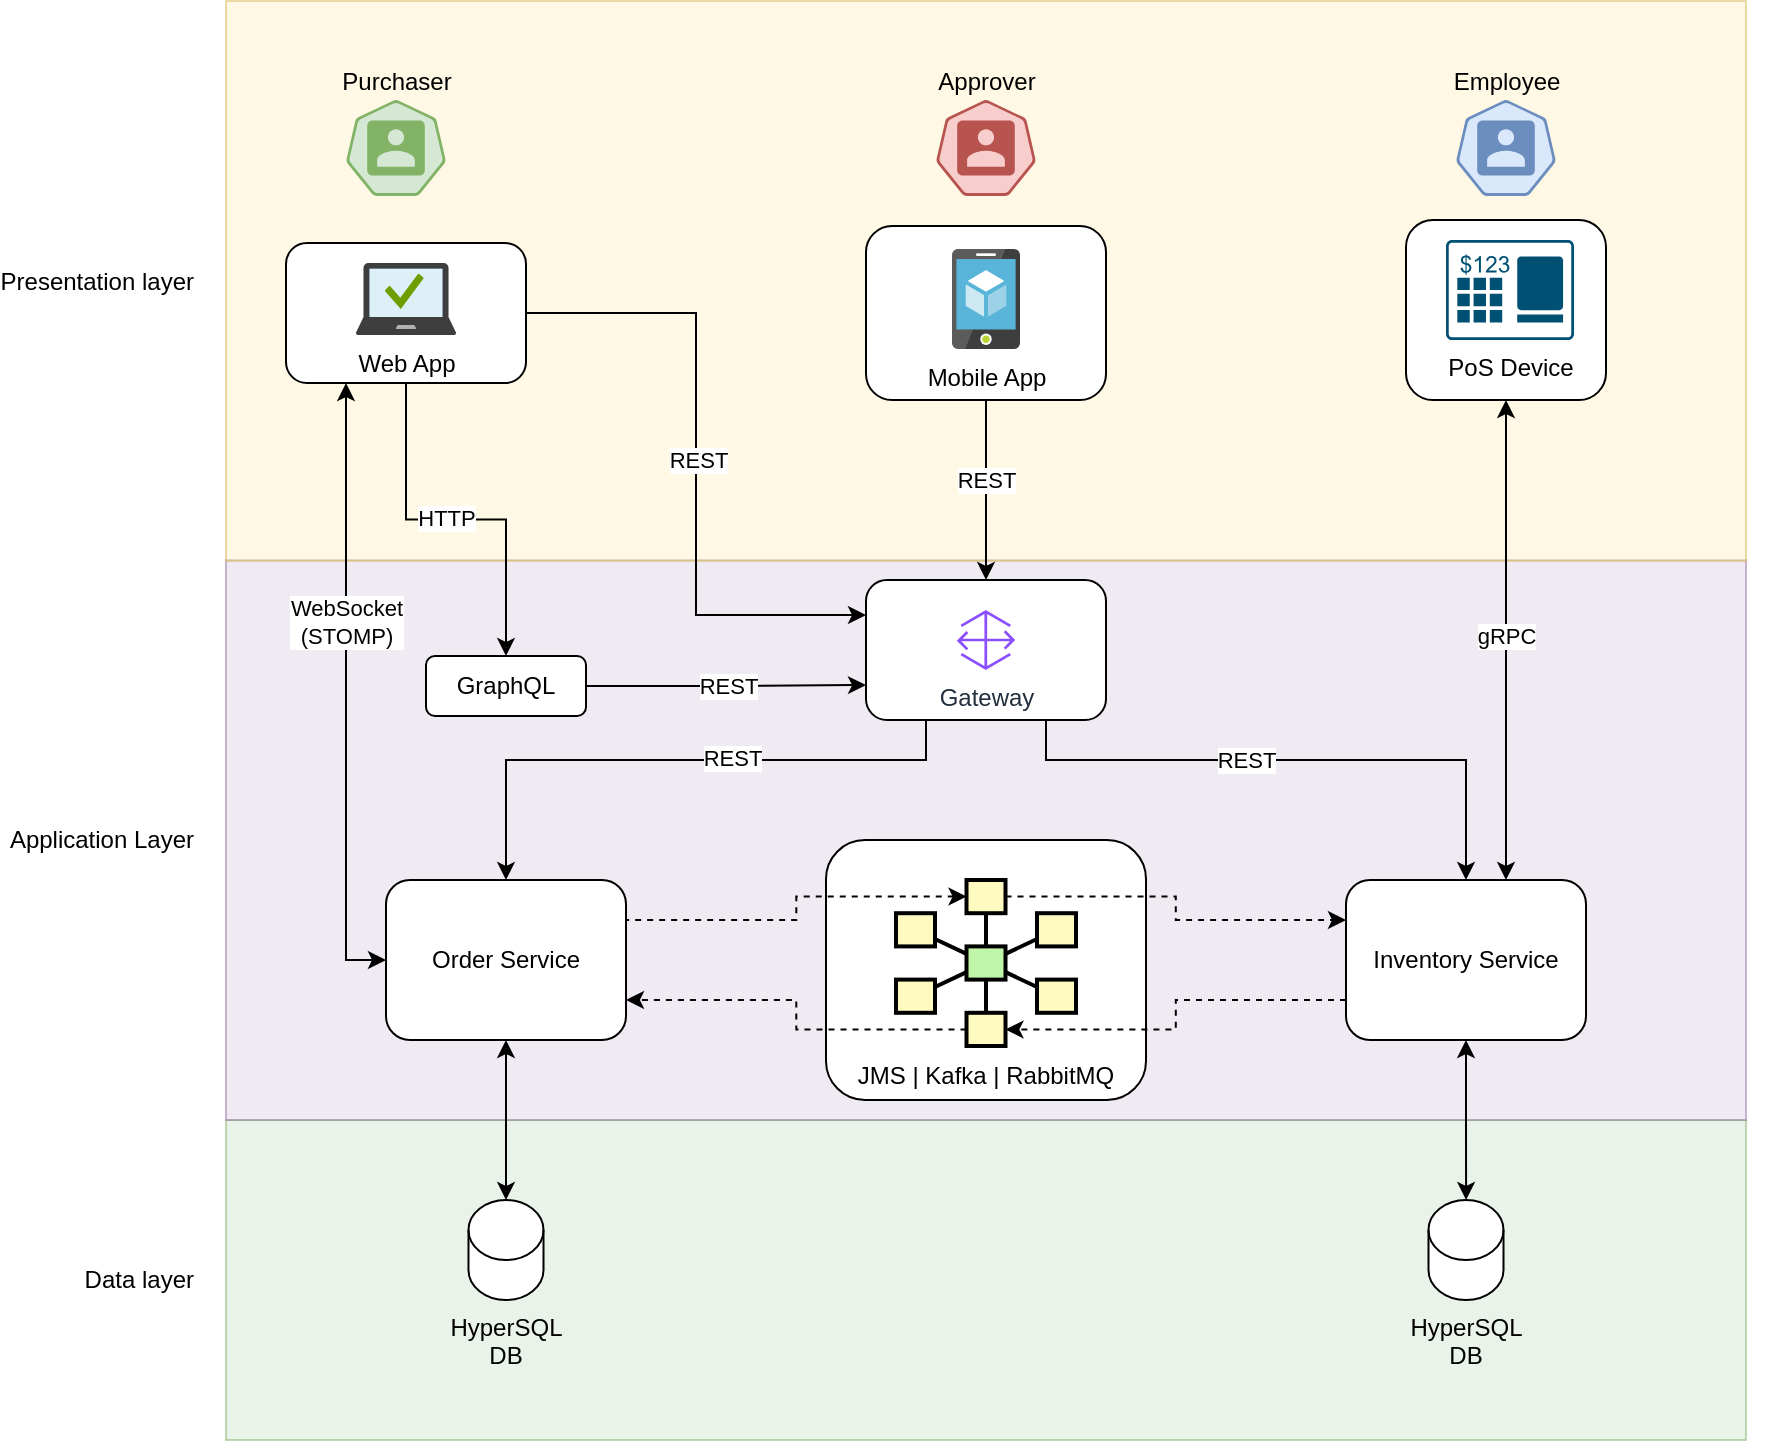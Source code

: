 <mxfile version="26.2.15">
  <diagram name="Page-1" id="sUw2DEdPK-OLrel1bW1F">
    <mxGraphModel dx="2528" dy="874" grid="1" gridSize="10" guides="1" tooltips="1" connect="1" arrows="1" fold="1" page="1" pageScale="1" pageWidth="850" pageHeight="1100" math="0" shadow="0">
      <root>
        <mxCell id="0" />
        <mxCell id="1" parent="0" />
        <mxCell id="ohPXG8U7VfTKHwn4_iJG-64" value="Data layer" style="rounded=0;whiteSpace=wrap;html=1;fillColor=#d5e8d4;strokeColor=#82b366;opacity=50;labelPosition=left;verticalLabelPosition=middle;align=right;verticalAlign=middle;spacingLeft=0;spacingRight=14;" vertex="1" parent="1">
          <mxGeometry x="40" y="600" width="760" height="160" as="geometry" />
        </mxCell>
        <mxCell id="ohPXG8U7VfTKHwn4_iJG-59" value="Application Layer" style="rounded=0;whiteSpace=wrap;html=1;fillColor=#e1d5e7;strokeColor=#9673a6;opacity=50;labelPosition=left;verticalLabelPosition=middle;align=right;verticalAlign=middle;spacingLeft=0;spacingRight=14;" vertex="1" parent="1">
          <mxGeometry x="40" y="320" width="760" height="280" as="geometry" />
        </mxCell>
        <mxCell id="A1Dh8gjikv63k6UlgLe9-28" value="" style="rounded=1;whiteSpace=wrap;html=1;" parent="1" vertex="1">
          <mxGeometry x="340" y="460" width="160" height="130" as="geometry" />
        </mxCell>
        <mxCell id="ohPXG8U7VfTKHwn4_iJG-5" value="" style="group;" vertex="1" connectable="0" parent="1">
          <mxGeometry x="340" y="475" width="160" height="120" as="geometry" />
        </mxCell>
        <mxCell id="ohPXG8U7VfTKHwn4_iJG-1" value="JMS | Kafka | RabbitMQ" style="text;html=1;align=center;verticalAlign=middle;whiteSpace=wrap;rounded=0;" vertex="1" parent="ohPXG8U7VfTKHwn4_iJG-5">
          <mxGeometry x="5" y="88" width="150" height="30" as="geometry" />
        </mxCell>
        <mxCell id="ohPXG8U7VfTKHwn4_iJG-3" value="" style="group" vertex="1" connectable="0" parent="ohPXG8U7VfTKHwn4_iJG-5">
          <mxGeometry x="35" y="5" width="90" height="83" as="geometry" />
        </mxCell>
        <mxCell id="A1Dh8gjikv63k6UlgLe9-13" value="" style="strokeWidth=2;dashed=0;align=center;fontSize=8;shape=rect;fillColor=#fffbc0;strokeColor=#000000;movable=1;resizable=1;rotatable=1;deletable=1;editable=1;locked=0;connectable=1;" parent="ohPXG8U7VfTKHwn4_iJG-3" vertex="1">
          <mxGeometry x="35.25" width="19.5" height="16.6" as="geometry" />
        </mxCell>
        <mxCell id="A1Dh8gjikv63k6UlgLe9-14" value="" style="strokeWidth=2;dashed=0;align=center;fontSize=8;shape=rect;fillColor=#fffbc0;strokeColor=#000000;movable=1;resizable=1;rotatable=1;deletable=1;editable=1;locked=0;connectable=1;" parent="ohPXG8U7VfTKHwn4_iJG-3" vertex="1">
          <mxGeometry y="16.6" width="19.5" height="16.6" as="geometry" />
        </mxCell>
        <mxCell id="A1Dh8gjikv63k6UlgLe9-15" value="" style="strokeWidth=2;dashed=0;align=center;fontSize=8;shape=rect;fillColor=#fffbc0;strokeColor=#000000;movable=1;resizable=1;rotatable=1;deletable=1;editable=1;locked=0;connectable=1;" parent="ohPXG8U7VfTKHwn4_iJG-3" vertex="1">
          <mxGeometry x="70.5" y="16.6" width="19.5" height="16.6" as="geometry" />
        </mxCell>
        <mxCell id="A1Dh8gjikv63k6UlgLe9-16" value="" style="strokeWidth=2;dashed=0;align=center;fontSize=8;shape=rect;fillColor=#fffbc0;strokeColor=#000000;movable=1;resizable=1;rotatable=1;deletable=1;editable=1;locked=0;connectable=1;" parent="ohPXG8U7VfTKHwn4_iJG-3" vertex="1">
          <mxGeometry y="49.8" width="19.5" height="16.6" as="geometry" />
        </mxCell>
        <mxCell id="A1Dh8gjikv63k6UlgLe9-17" value="" style="strokeWidth=2;dashed=0;align=center;fontSize=8;shape=rect;fillColor=#fffbc0;strokeColor=#000000;movable=1;resizable=1;rotatable=1;deletable=1;editable=1;locked=0;connectable=1;" parent="ohPXG8U7VfTKHwn4_iJG-3" vertex="1">
          <mxGeometry x="70.5" y="49.8" width="19.5" height="16.6" as="geometry" />
        </mxCell>
        <mxCell id="A1Dh8gjikv63k6UlgLe9-18" value="" style="strokeWidth=2;dashed=0;align=center;fontSize=8;shape=rect;fillColor=#fffbc0;strokeColor=#000000;movable=1;resizable=1;rotatable=1;deletable=1;editable=1;locked=0;connectable=1;" parent="ohPXG8U7VfTKHwn4_iJG-3" vertex="1">
          <mxGeometry x="35.25" y="66.4" width="19.5" height="16.6" as="geometry" />
        </mxCell>
        <mxCell id="A1Dh8gjikv63k6UlgLe9-19" value="" style="strokeWidth=2;dashed=0;align=center;fontSize=8;shape=rect;fillColor=#c0f5a9;strokeColor=#000000;movable=1;resizable=1;rotatable=1;deletable=1;editable=1;locked=0;connectable=1;" parent="ohPXG8U7VfTKHwn4_iJG-3" vertex="1">
          <mxGeometry x="35.25" y="33.2" width="19.5" height="16.6" as="geometry" />
        </mxCell>
        <mxCell id="A1Dh8gjikv63k6UlgLe9-20" value="" style="edgeStyle=none;endArrow=none;dashed=0;html=1;strokeWidth=2;rounded=0;movable=1;resizable=1;rotatable=1;deletable=1;editable=1;locked=0;connectable=1;" parent="ohPXG8U7VfTKHwn4_iJG-3" source="A1Dh8gjikv63k6UlgLe9-19" target="A1Dh8gjikv63k6UlgLe9-13" edge="1">
          <mxGeometry relative="1" as="geometry" />
        </mxCell>
        <mxCell id="A1Dh8gjikv63k6UlgLe9-21" value="" style="edgeStyle=none;endArrow=none;dashed=0;html=1;strokeWidth=2;rounded=0;movable=1;resizable=1;rotatable=1;deletable=1;editable=1;locked=0;connectable=1;" parent="ohPXG8U7VfTKHwn4_iJG-3" source="A1Dh8gjikv63k6UlgLe9-19" target="A1Dh8gjikv63k6UlgLe9-14" edge="1">
          <mxGeometry relative="1" as="geometry" />
        </mxCell>
        <mxCell id="A1Dh8gjikv63k6UlgLe9-22" value="" style="edgeStyle=none;endArrow=none;dashed=0;html=1;strokeWidth=2;rounded=0;movable=1;resizable=1;rotatable=1;deletable=1;editable=1;locked=0;connectable=1;" parent="ohPXG8U7VfTKHwn4_iJG-3" source="A1Dh8gjikv63k6UlgLe9-19" target="A1Dh8gjikv63k6UlgLe9-15" edge="1">
          <mxGeometry relative="1" as="geometry" />
        </mxCell>
        <mxCell id="A1Dh8gjikv63k6UlgLe9-23" value="" style="edgeStyle=none;endArrow=none;dashed=0;html=1;strokeWidth=2;rounded=0;movable=1;resizable=1;rotatable=1;deletable=1;editable=1;locked=0;connectable=1;" parent="ohPXG8U7VfTKHwn4_iJG-3" source="A1Dh8gjikv63k6UlgLe9-19" target="A1Dh8gjikv63k6UlgLe9-16" edge="1">
          <mxGeometry relative="1" as="geometry" />
        </mxCell>
        <mxCell id="A1Dh8gjikv63k6UlgLe9-24" value="" style="edgeStyle=none;endArrow=none;dashed=0;html=1;strokeWidth=2;rounded=0;movable=1;resizable=1;rotatable=1;deletable=1;editable=1;locked=0;connectable=1;" parent="ohPXG8U7VfTKHwn4_iJG-3" source="A1Dh8gjikv63k6UlgLe9-19" target="A1Dh8gjikv63k6UlgLe9-17" edge="1">
          <mxGeometry relative="1" as="geometry" />
        </mxCell>
        <mxCell id="A1Dh8gjikv63k6UlgLe9-25" value="" style="edgeStyle=none;endArrow=none;dashed=0;html=1;strokeWidth=2;rounded=0;movable=1;resizable=1;rotatable=1;deletable=1;editable=1;locked=0;connectable=1;" parent="ohPXG8U7VfTKHwn4_iJG-3" source="A1Dh8gjikv63k6UlgLe9-19" target="A1Dh8gjikv63k6UlgLe9-18" edge="1">
          <mxGeometry relative="1" as="geometry" />
        </mxCell>
        <mxCell id="A1Dh8gjikv63k6UlgLe9-2" value="Order Service" style="rounded=1;whiteSpace=wrap;html=1;" parent="1" vertex="1">
          <mxGeometry x="120" y="480" width="120" height="80" as="geometry" />
        </mxCell>
        <mxCell id="ohPXG8U7VfTKHwn4_iJG-41" style="edgeStyle=orthogonalEdgeStyle;rounded=0;orthogonalLoop=1;jettySize=auto;html=1;exitX=0;exitY=0.75;exitDx=0;exitDy=0;entryX=1;entryY=0.5;entryDx=0;entryDy=0;strokeWidth=1;dashed=1;" edge="1" parent="1" source="A1Dh8gjikv63k6UlgLe9-3" target="A1Dh8gjikv63k6UlgLe9-18">
          <mxGeometry relative="1" as="geometry" />
        </mxCell>
        <mxCell id="ohPXG8U7VfTKHwn4_iJG-46" style="edgeStyle=orthogonalEdgeStyle;rounded=0;orthogonalLoop=1;jettySize=auto;html=1;exitX=0.5;exitY=1;exitDx=0;exitDy=0;startArrow=classic;startFill=1;" edge="1" parent="1" source="A1Dh8gjikv63k6UlgLe9-3" target="ohPXG8U7VfTKHwn4_iJG-14">
          <mxGeometry relative="1" as="geometry" />
        </mxCell>
        <mxCell id="A1Dh8gjikv63k6UlgLe9-3" value="Inventory Service" style="rounded=1;whiteSpace=wrap;html=1;" parent="1" vertex="1">
          <mxGeometry x="600" y="480" width="120" height="80" as="geometry" />
        </mxCell>
        <mxCell id="ohPXG8U7VfTKHwn4_iJG-19" style="edgeStyle=orthogonalEdgeStyle;rounded=0;orthogonalLoop=1;jettySize=auto;html=1;entryX=0;entryY=0.75;entryDx=0;entryDy=0;exitX=1;exitY=0.5;exitDx=0;exitDy=0;" edge="1" parent="1" source="A1Dh8gjikv63k6UlgLe9-4" target="A1Dh8gjikv63k6UlgLe9-1">
          <mxGeometry relative="1" as="geometry">
            <mxPoint x="268.75" y="342.0" as="sourcePoint" />
          </mxGeometry>
        </mxCell>
        <mxCell id="ohPXG8U7VfTKHwn4_iJG-21" value="REST" style="edgeLabel;html=1;align=center;verticalAlign=middle;resizable=0;points=[];" vertex="1" connectable="0" parent="ohPXG8U7VfTKHwn4_iJG-19">
          <mxGeometry x="0.027" y="-1" relative="1" as="geometry">
            <mxPoint x="-1" y="-1" as="offset" />
          </mxGeometry>
        </mxCell>
        <mxCell id="A1Dh8gjikv63k6UlgLe9-4" value="GraphQL" style="rounded=1;whiteSpace=wrap;html=1;" parent="1" vertex="1">
          <mxGeometry x="140" y="368" width="80" height="30" as="geometry" />
        </mxCell>
        <mxCell id="A1Dh8gjikv63k6UlgLe9-10" value="" style="group" parent="1" vertex="1" connectable="0">
          <mxGeometry x="70" y="161.5" width="740" height="160" as="geometry" />
        </mxCell>
        <mxCell id="ohPXG8U7VfTKHwn4_iJG-58" value="Presentation layer" style="rounded=0;whiteSpace=wrap;html=1;fillColor=#fff2cc;strokeColor=#d6b656;opacity=50;labelPosition=left;verticalLabelPosition=middle;align=right;verticalAlign=middle;spacingLeft=0;spacingRight=14;" vertex="1" parent="A1Dh8gjikv63k6UlgLe9-10">
          <mxGeometry x="-30" y="-121" width="760" height="280" as="geometry" />
        </mxCell>
        <mxCell id="A1Dh8gjikv63k6UlgLe9-8" value="" style="rounded=1;whiteSpace=wrap;html=1;labelPosition=center;verticalLabelPosition=top;align=center;verticalAlign=bottom;" parent="A1Dh8gjikv63k6UlgLe9-10" vertex="1">
          <mxGeometry width="120" height="70" as="geometry" />
        </mxCell>
        <mxCell id="A1Dh8gjikv63k6UlgLe9-6" value="Web App" style="image;sketch=0;aspect=fixed;html=1;points=[];align=center;fontSize=12;image=img/lib/mscae/Managed_Desktop.svg;" parent="A1Dh8gjikv63k6UlgLe9-10" vertex="1">
          <mxGeometry x="35" y="10" width="50" height="36" as="geometry" />
        </mxCell>
        <mxCell id="A1Dh8gjikv63k6UlgLe9-12" value="" style="group" parent="1" vertex="1" connectable="0">
          <mxGeometry x="360" y="153" width="120" height="87" as="geometry" />
        </mxCell>
        <mxCell id="A1Dh8gjikv63k6UlgLe9-11" value="" style="rounded=1;whiteSpace=wrap;html=1;" parent="A1Dh8gjikv63k6UlgLe9-12" vertex="1">
          <mxGeometry width="120" height="87" as="geometry" />
        </mxCell>
        <mxCell id="A1Dh8gjikv63k6UlgLe9-7" value="Mobile App" style="image;sketch=0;aspect=fixed;html=1;points=[];align=center;fontSize=12;image=img/lib/mscae/App_Service_Mobile_App.svg;" parent="A1Dh8gjikv63k6UlgLe9-12" vertex="1">
          <mxGeometry x="43" y="11.5" width="34" height="50" as="geometry" />
        </mxCell>
        <mxCell id="ohPXG8U7VfTKHwn4_iJG-8" value="" style="group" vertex="1" connectable="0" parent="1">
          <mxGeometry x="630" y="150" width="100" height="90" as="geometry" />
        </mxCell>
        <mxCell id="ohPXG8U7VfTKHwn4_iJG-7" value="" style="rounded=1;whiteSpace=wrap;html=1;" vertex="1" parent="ohPXG8U7VfTKHwn4_iJG-8">
          <mxGeometry width="100" height="90" as="geometry" />
        </mxCell>
        <mxCell id="ohPXG8U7VfTKHwn4_iJG-6" value="PoS Device" style="sketch=0;points=[[0.015,0.015,0],[0.985,0.015,0],[0.985,0.985,0],[0.015,0.985,0],[0.25,0,0],[0.5,0,0],[0.75,0,0],[1,0.25,0],[1,0.5,0],[1,0.75,0],[0.75,1,0],[0.5,1,0],[0.25,1,0],[0,0.75,0],[0,0.5,0],[0,0.25,0]];verticalLabelPosition=bottom;html=1;verticalAlign=top;aspect=fixed;align=center;pointerEvents=1;shape=mxgraph.cisco19.pos;fillColor=#005073;strokeColor=none;" vertex="1" parent="ohPXG8U7VfTKHwn4_iJG-8">
          <mxGeometry x="20" y="10" width="64" height="50" as="geometry" />
        </mxCell>
        <mxCell id="ohPXG8U7VfTKHwn4_iJG-13" value="HyperSQL DB" style="shape=cylinder3;whiteSpace=wrap;html=1;boundedLbl=1;backgroundOutline=1;size=15;labelPosition=center;verticalLabelPosition=bottom;align=center;verticalAlign=top;" vertex="1" parent="1">
          <mxGeometry x="161.25" y="640" width="37.5" height="50" as="geometry" />
        </mxCell>
        <mxCell id="ohPXG8U7VfTKHwn4_iJG-14" value="HyperSQL DB" style="shape=cylinder3;whiteSpace=wrap;html=1;boundedLbl=1;backgroundOutline=1;size=15;labelPosition=center;verticalLabelPosition=bottom;align=center;verticalAlign=top;" vertex="1" parent="1">
          <mxGeometry x="641.25" y="640" width="37.5" height="50" as="geometry" />
        </mxCell>
        <mxCell id="ohPXG8U7VfTKHwn4_iJG-16" value="" style="endArrow=classic;html=1;rounded=0;exitX=0.5;exitY=1;exitDx=0;exitDy=0;entryX=0.5;entryY=0;entryDx=0;entryDy=0;edgeStyle=orthogonalEdgeStyle;" edge="1" parent="1" source="A1Dh8gjikv63k6UlgLe9-8" target="A1Dh8gjikv63k6UlgLe9-4">
          <mxGeometry width="50" height="50" relative="1" as="geometry">
            <mxPoint x="240" y="340" as="sourcePoint" />
            <mxPoint x="220" y="290" as="targetPoint" />
          </mxGeometry>
        </mxCell>
        <mxCell id="ohPXG8U7VfTKHwn4_iJG-18" value="HTTP" style="edgeLabel;html=1;align=center;verticalAlign=middle;resizable=0;points=[];" vertex="1" connectable="0" parent="ohPXG8U7VfTKHwn4_iJG-16">
          <mxGeometry x="-0.044" y="1" relative="1" as="geometry">
            <mxPoint x="-1" as="offset" />
          </mxGeometry>
        </mxCell>
        <mxCell id="ohPXG8U7VfTKHwn4_iJG-22" style="edgeStyle=orthogonalEdgeStyle;rounded=0;orthogonalLoop=1;jettySize=auto;html=1;entryX=0.5;entryY=0;entryDx=0;entryDy=0;" edge="1" parent="1" source="A1Dh8gjikv63k6UlgLe9-11" target="A1Dh8gjikv63k6UlgLe9-1">
          <mxGeometry relative="1" as="geometry" />
        </mxCell>
        <mxCell id="ohPXG8U7VfTKHwn4_iJG-23" value="REST" style="edgeLabel;html=1;align=center;verticalAlign=middle;resizable=0;points=[];" vertex="1" connectable="0" parent="ohPXG8U7VfTKHwn4_iJG-22">
          <mxGeometry x="0.196" relative="1" as="geometry">
            <mxPoint y="-14" as="offset" />
          </mxGeometry>
        </mxCell>
        <mxCell id="ohPXG8U7VfTKHwn4_iJG-24" style="edgeStyle=orthogonalEdgeStyle;rounded=0;orthogonalLoop=1;jettySize=auto;html=1;startArrow=classic;startFill=1;" edge="1" parent="1" source="ohPXG8U7VfTKHwn4_iJG-7" target="A1Dh8gjikv63k6UlgLe9-3">
          <mxGeometry relative="1" as="geometry">
            <Array as="points">
              <mxPoint x="680" y="400" />
              <mxPoint x="680" y="400" />
            </Array>
          </mxGeometry>
        </mxCell>
        <mxCell id="ohPXG8U7VfTKHwn4_iJG-25" value="gRPC" style="edgeLabel;html=1;align=center;verticalAlign=middle;resizable=0;points=[];" vertex="1" connectable="0" parent="ohPXG8U7VfTKHwn4_iJG-24">
          <mxGeometry x="-0.223" relative="1" as="geometry">
            <mxPoint y="25" as="offset" />
          </mxGeometry>
        </mxCell>
        <mxCell id="ohPXG8U7VfTKHwn4_iJG-26" style="edgeStyle=orthogonalEdgeStyle;rounded=0;orthogonalLoop=1;jettySize=auto;html=1;entryX=0;entryY=0.5;entryDx=0;entryDy=0;exitX=0.25;exitY=1;exitDx=0;exitDy=0;startArrow=classic;startFill=1;" edge="1" parent="1" source="A1Dh8gjikv63k6UlgLe9-8" target="A1Dh8gjikv63k6UlgLe9-2">
          <mxGeometry relative="1" as="geometry" />
        </mxCell>
        <mxCell id="ohPXG8U7VfTKHwn4_iJG-27" value="WebSocket&lt;div&gt;(STOMP)&lt;/div&gt;" style="edgeLabel;html=1;align=center;verticalAlign=middle;resizable=0;points=[];" vertex="1" connectable="0" parent="ohPXG8U7VfTKHwn4_iJG-26">
          <mxGeometry x="-0.225" y="-1" relative="1" as="geometry">
            <mxPoint x="1" as="offset" />
          </mxGeometry>
        </mxCell>
        <mxCell id="ohPXG8U7VfTKHwn4_iJG-28" style="edgeStyle=orthogonalEdgeStyle;rounded=0;orthogonalLoop=1;jettySize=auto;html=1;entryX=0;entryY=0.25;entryDx=0;entryDy=0;exitX=1;exitY=0.5;exitDx=0;exitDy=0;" edge="1" parent="1" source="A1Dh8gjikv63k6UlgLe9-8" target="A1Dh8gjikv63k6UlgLe9-1">
          <mxGeometry relative="1" as="geometry">
            <mxPoint x="210" y="145.0" as="sourcePoint" />
          </mxGeometry>
        </mxCell>
        <mxCell id="ohPXG8U7VfTKHwn4_iJG-29" value="REST" style="edgeLabel;html=1;align=center;verticalAlign=middle;resizable=0;points=[];" vertex="1" connectable="0" parent="ohPXG8U7VfTKHwn4_iJG-28">
          <mxGeometry x="-0.015" y="1" relative="1" as="geometry">
            <mxPoint as="offset" />
          </mxGeometry>
        </mxCell>
        <mxCell id="ohPXG8U7VfTKHwn4_iJG-31" value="" style="group" vertex="1" connectable="0" parent="1">
          <mxGeometry x="360" y="330" width="120" height="70" as="geometry" />
        </mxCell>
        <mxCell id="A1Dh8gjikv63k6UlgLe9-1" value="" style="rounded=1;whiteSpace=wrap;html=1;" parent="ohPXG8U7VfTKHwn4_iJG-31" vertex="1">
          <mxGeometry width="120" height="70" as="geometry" />
        </mxCell>
        <mxCell id="ohPXG8U7VfTKHwn4_iJG-30" value="Gateway" style="sketch=0;outlineConnect=0;fontColor=#232F3E;gradientColor=none;fillColor=#8C4FFF;strokeColor=none;dashed=0;verticalLabelPosition=bottom;verticalAlign=top;align=center;html=1;fontSize=12;fontStyle=0;aspect=fixed;pointerEvents=1;shape=mxgraph.aws4.gateway;" vertex="1" parent="ohPXG8U7VfTKHwn4_iJG-31">
          <mxGeometry x="45.39" y="15" width="29.23" height="30" as="geometry" />
        </mxCell>
        <mxCell id="ohPXG8U7VfTKHwn4_iJG-32" style="edgeStyle=orthogonalEdgeStyle;rounded=0;orthogonalLoop=1;jettySize=auto;html=1;exitX=0.25;exitY=1;exitDx=0;exitDy=0;entryX=0.5;entryY=0;entryDx=0;entryDy=0;" edge="1" parent="1" source="A1Dh8gjikv63k6UlgLe9-1" target="A1Dh8gjikv63k6UlgLe9-2">
          <mxGeometry relative="1" as="geometry">
            <Array as="points">
              <mxPoint x="390" y="420" />
              <mxPoint x="180" y="420" />
            </Array>
          </mxGeometry>
        </mxCell>
        <mxCell id="ohPXG8U7VfTKHwn4_iJG-54" value="REST" style="edgeLabel;html=1;align=center;verticalAlign=middle;resizable=0;points=[];" vertex="1" connectable="0" parent="ohPXG8U7VfTKHwn4_iJG-32">
          <mxGeometry x="-0.189" y="-1" relative="1" as="geometry">
            <mxPoint as="offset" />
          </mxGeometry>
        </mxCell>
        <mxCell id="ohPXG8U7VfTKHwn4_iJG-35" style="edgeStyle=orthogonalEdgeStyle;rounded=0;orthogonalLoop=1;jettySize=auto;html=1;exitX=0.75;exitY=1;exitDx=0;exitDy=0;" edge="1" parent="1" source="A1Dh8gjikv63k6UlgLe9-1" target="A1Dh8gjikv63k6UlgLe9-3">
          <mxGeometry relative="1" as="geometry">
            <Array as="points">
              <mxPoint x="450" y="420" />
              <mxPoint x="660" y="420" />
            </Array>
          </mxGeometry>
        </mxCell>
        <mxCell id="ohPXG8U7VfTKHwn4_iJG-55" value="REST" style="edgeLabel;html=1;align=center;verticalAlign=middle;resizable=0;points=[];" vertex="1" connectable="0" parent="ohPXG8U7VfTKHwn4_iJG-35">
          <mxGeometry x="-0.172" relative="1" as="geometry">
            <mxPoint as="offset" />
          </mxGeometry>
        </mxCell>
        <mxCell id="ohPXG8U7VfTKHwn4_iJG-39" style="edgeStyle=orthogonalEdgeStyle;rounded=0;orthogonalLoop=1;jettySize=auto;html=1;entryX=0;entryY=0.25;entryDx=0;entryDy=0;strokeWidth=1;dashed=1;" edge="1" parent="1" source="A1Dh8gjikv63k6UlgLe9-13" target="A1Dh8gjikv63k6UlgLe9-3">
          <mxGeometry relative="1" as="geometry" />
        </mxCell>
        <mxCell id="ohPXG8U7VfTKHwn4_iJG-44" style="edgeStyle=orthogonalEdgeStyle;rounded=0;orthogonalLoop=1;jettySize=auto;html=1;exitX=0.5;exitY=1;exitDx=0;exitDy=0;entryX=0.5;entryY=0;entryDx=0;entryDy=0;entryPerimeter=0;startArrow=classic;startFill=1;" edge="1" parent="1" source="A1Dh8gjikv63k6UlgLe9-2" target="ohPXG8U7VfTKHwn4_iJG-13">
          <mxGeometry relative="1" as="geometry" />
        </mxCell>
        <mxCell id="ohPXG8U7VfTKHwn4_iJG-48" style="edgeStyle=orthogonalEdgeStyle;rounded=0;orthogonalLoop=1;jettySize=auto;html=1;entryX=1;entryY=0.75;entryDx=0;entryDy=0;strokeWidth=1;dashed=1;" edge="1" parent="1" source="A1Dh8gjikv63k6UlgLe9-18" target="A1Dh8gjikv63k6UlgLe9-2">
          <mxGeometry relative="1" as="geometry" />
        </mxCell>
        <mxCell id="ohPXG8U7VfTKHwn4_iJG-49" value="Purchaser" style="aspect=fixed;sketch=0;html=1;dashed=0;whitespace=wrap;verticalLabelPosition=top;verticalAlign=bottom;fillColor=#d5e8d4;strokeColor=#82b366;points=[[0.005,0.63,0],[0.1,0.2,0],[0.9,0.2,0],[0.5,0,0],[0.995,0.63,0],[0.72,0.99,0],[0.5,1,0],[0.28,0.99,0]];shape=mxgraph.kubernetes.icon2;prIcon=user;labelPosition=center;align=center;" vertex="1" parent="1">
          <mxGeometry x="100" y="90" width="50" height="48" as="geometry" />
        </mxCell>
        <mxCell id="ohPXG8U7VfTKHwn4_iJG-50" value="Approver" style="aspect=fixed;sketch=0;html=1;dashed=0;whitespace=wrap;verticalLabelPosition=top;verticalAlign=bottom;fillColor=#f8cecc;strokeColor=#b85450;points=[[0.005,0.63,0],[0.1,0.2,0],[0.9,0.2,0],[0.5,0,0],[0.995,0.63,0],[0.72,0.99,0],[0.5,1,0],[0.28,0.99,0]];shape=mxgraph.kubernetes.icon2;prIcon=user;labelPosition=center;align=center;" vertex="1" parent="1">
          <mxGeometry x="395" y="90" width="50" height="48" as="geometry" />
        </mxCell>
        <mxCell id="ohPXG8U7VfTKHwn4_iJG-51" value="Employee" style="aspect=fixed;sketch=0;html=1;dashed=0;whitespace=wrap;verticalLabelPosition=top;verticalAlign=bottom;fillColor=#dae8fc;strokeColor=#6c8ebf;points=[[0.005,0.63,0],[0.1,0.2,0],[0.9,0.2,0],[0.5,0,0],[0.995,0.63,0],[0.72,0.99,0],[0.5,1,0],[0.28,0.99,0]];shape=mxgraph.kubernetes.icon2;prIcon=user;labelPosition=center;align=center;" vertex="1" parent="1">
          <mxGeometry x="655" y="90" width="50" height="48" as="geometry" />
        </mxCell>
        <mxCell id="ohPXG8U7VfTKHwn4_iJG-47" style="edgeStyle=orthogonalEdgeStyle;rounded=0;orthogonalLoop=1;jettySize=auto;html=1;entryX=1;entryY=0.25;entryDx=0;entryDy=0;startArrow=classic;startFill=1;endArrow=none;strokeWidth=1;dashed=1;" edge="1" parent="1" source="A1Dh8gjikv63k6UlgLe9-13" target="A1Dh8gjikv63k6UlgLe9-2">
          <mxGeometry relative="1" as="geometry" />
        </mxCell>
      </root>
    </mxGraphModel>
  </diagram>
</mxfile>
